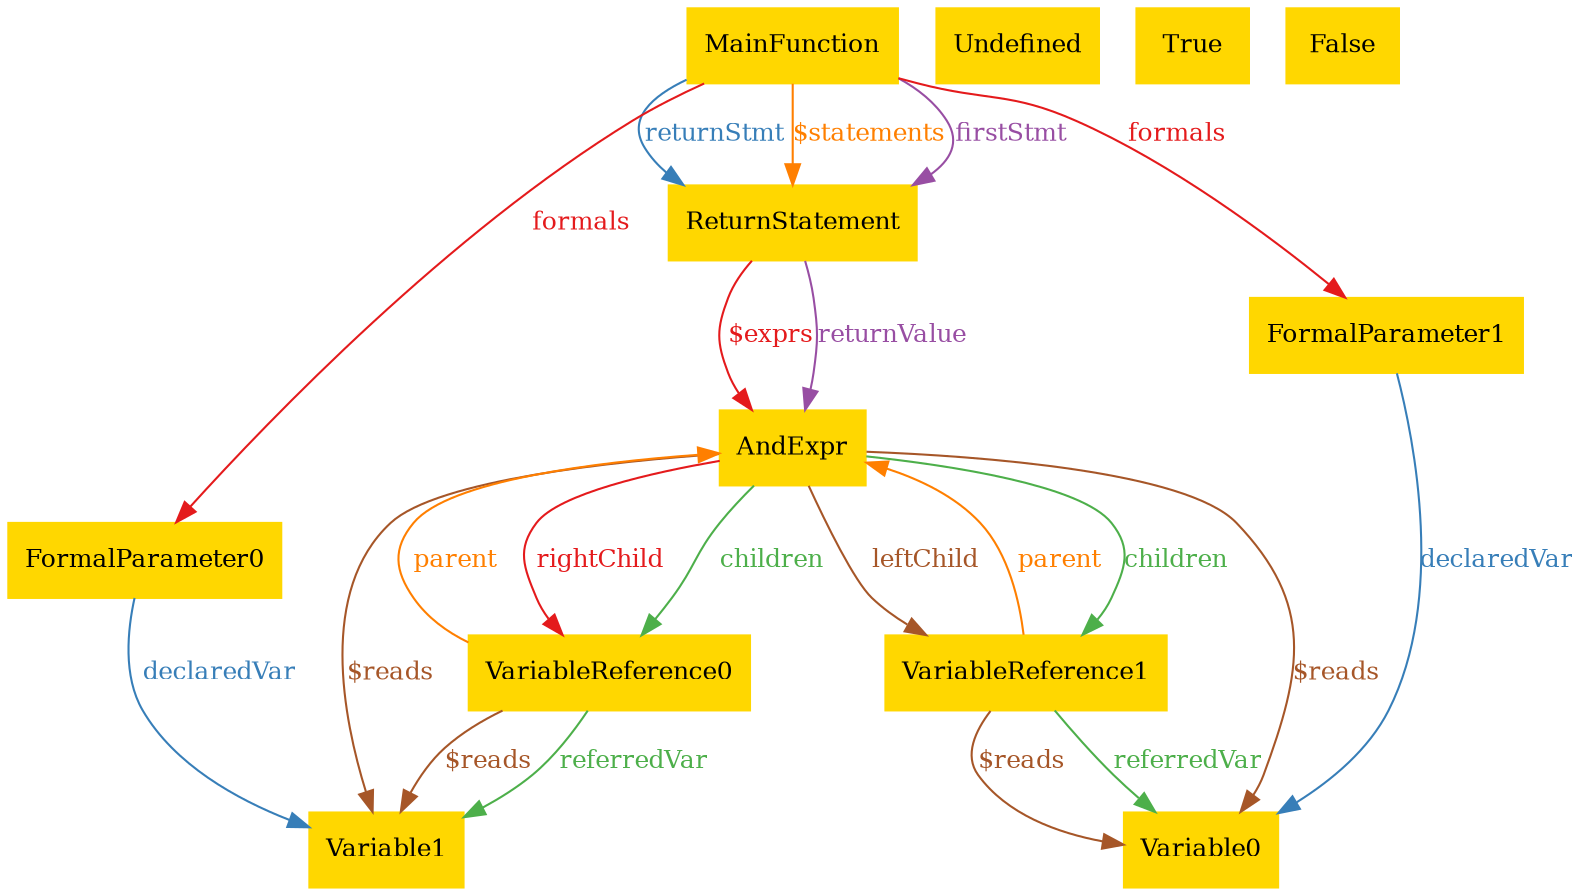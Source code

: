 digraph "graph" {
graph [fontsize=12]
node [fontsize=12]
edge [fontsize=12]
rankdir=TB;
"N10" -> "N9" [uuid = "<ReturnStatement, AndExpr>", color = "#e41a1c", fontcolor = "#e41a1c", style = "solid", label = "$exprs", dir = "forward", weight = "1"]
"N9" -> "N5" [uuid = "<AndExpr, Variable0>", color = "#a65628", fontcolor = "#a65628", style = "solid", label = "$reads", dir = "forward", weight = "1"]
"N9" -> "N3" [uuid = "<AndExpr, Variable1>", color = "#a65628", fontcolor = "#a65628", style = "solid", label = "$reads", dir = "forward", weight = "1"]
"N8" -> "N3" [uuid = "<VariableReference0, Variable1>", color = "#a65628", fontcolor = "#a65628", style = "solid", label = "$reads", dir = "forward", weight = "1"]
"N7" -> "N5" [uuid = "<VariableReference1, Variable0>", color = "#a65628", fontcolor = "#a65628", style = "solid", label = "$reads", dir = "forward", weight = "1"]
"N11" -> "N10" [uuid = "<MainFunction, ReturnStatement>", color = "#ff7f00", fontcolor = "#ff7f00", style = "solid", label = "$statements", dir = "forward", weight = "1"]
"N9" -> "N8" [uuid = "<AndExpr, VariableReference0>", color = "#4daf4a", fontcolor = "#4daf4a", style = "solid", label = "children", dir = "forward", weight = "1"]
"N9" -> "N7" [uuid = "<AndExpr, VariableReference1>", color = "#4daf4a", fontcolor = "#4daf4a", style = "solid", label = "children", dir = "forward", weight = "1"]
"N4" -> "N3" [uuid = "<FormalParameter0, Variable1>", color = "#377eb8", fontcolor = "#377eb8", style = "solid", label = "declaredVar", dir = "forward", weight = "1"]
"N6" -> "N5" [uuid = "<FormalParameter1, Variable0>", color = "#377eb8", fontcolor = "#377eb8", style = "solid", label = "declaredVar", dir = "forward", weight = "1"]
"N11" -> "N10" [uuid = "<MainFunction, ReturnStatement>", color = "#984ea3", fontcolor = "#984ea3", style = "solid", label = "firstStmt", dir = "forward", weight = "1"]
"N11" -> "N4" [uuid = "<MainFunction, FormalParameter0>", color = "#e41a1c", fontcolor = "#e41a1c", style = "solid", label = "formals", dir = "forward", weight = "1"]
"N11" -> "N6" [uuid = "<MainFunction, FormalParameter1>", color = "#e41a1c", fontcolor = "#e41a1c", style = "solid", label = "formals", dir = "forward", weight = "1"]
"N9" -> "N7" [uuid = "<AndExpr, VariableReference1>", color = "#a65628", fontcolor = "#a65628", style = "solid", label = "leftChild", dir = "forward", weight = "1"]
"N9" -> "N8" [uuid = "<VariableReference0, AndExpr>", color = "#ff7f00", fontcolor = "#ff7f00", style = "solid", label = "parent", dir = "back", weight = "1"]
"N9" -> "N7" [uuid = "<VariableReference1, AndExpr>", color = "#ff7f00", fontcolor = "#ff7f00", style = "solid", label = "parent", dir = "back", weight = "1"]
"N8" -> "N3" [uuid = "<VariableReference0, Variable1>", color = "#4daf4a", fontcolor = "#4daf4a", style = "solid", label = "referredVar", dir = "forward", weight = "1"]
"N7" -> "N5" [uuid = "<VariableReference1, Variable0>", color = "#4daf4a", fontcolor = "#4daf4a", style = "solid", label = "referredVar", dir = "forward", weight = "1"]
"N11" -> "N10" [uuid = "<MainFunction, ReturnStatement>", color = "#377eb8", fontcolor = "#377eb8", style = "solid", label = "returnStmt", dir = "forward", weight = "1"]
"N10" -> "N9" [uuid = "<ReturnStatement, AndExpr>", color = "#984ea3", fontcolor = "#984ea3", style = "solid", label = "returnValue", dir = "forward", weight = "1"]
"N9" -> "N8" [uuid = "<AndExpr, VariableReference0>", color = "#e41a1c", fontcolor = "#e41a1c", style = "solid", label = "rightChild", dir = "forward", weight = "1"]
"N0" [uuid="Undefined", label="Undefined", color="#ffd700", fontcolor = "#000000", shape = "box", style = "filled, solid"]
"N1" [uuid="True", label="True", color="#ffd700", fontcolor = "#000000", shape = "box", style = "filled, solid"]
"N2" [uuid="False", label="False", color="#ffd700", fontcolor = "#000000", shape = "box", style = "filled, solid"]
"N3" [uuid="Variable1", label="Variable1", color="#ffd700", fontcolor = "#000000", shape = "box", style = "filled, solid"]
"N4" [uuid="FormalParameter0", label="FormalParameter0", color="#ffd700", fontcolor = "#000000", shape = "box", style = "filled, solid"]
"N5" [uuid="Variable0", label="Variable0", color="#ffd700", fontcolor = "#000000", shape = "box", style = "filled, solid"]
"N6" [uuid="FormalParameter1", label="FormalParameter1", color="#ffd700", fontcolor = "#000000", shape = "box", style = "filled, solid"]
"N7" [uuid="VariableReference1", label="VariableReference1", color="#ffd700", fontcolor = "#000000", shape = "box", style = "filled, solid"]
"N8" [uuid="VariableReference0", label="VariableReference0", color="#ffd700", fontcolor = "#000000", shape = "box", style = "filled, solid"]
"N9" [uuid="AndExpr", label="AndExpr", color="#ffd700", fontcolor = "#000000", shape = "box", style = "filled, solid"]
"N10" [uuid="ReturnStatement", label="ReturnStatement", color="#ffd700", fontcolor = "#000000", shape = "box", style = "filled, solid"]
"N11" [uuid="MainFunction", label="MainFunction", color="#ffd700", fontcolor = "#000000", shape = "box", style = "filled, solid"]
}
